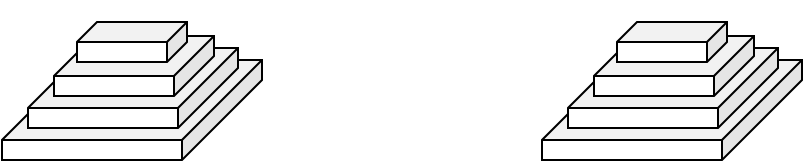 <mxfile version="21.6.1" type="device">
  <diagram name="第 1 页" id="-bf-NnvuHFj-9ZGMKgRk">
    <mxGraphModel dx="686" dy="396" grid="1" gridSize="10" guides="1" tooltips="1" connect="1" arrows="1" fold="1" page="1" pageScale="1" pageWidth="827" pageHeight="1169" math="0" shadow="0">
      <root>
        <mxCell id="0" />
        <mxCell id="1" parent="0" />
        <mxCell id="xyJJWNDSMZ139-4Sjr5y-16" value="" style="group" vertex="1" connectable="0" parent="1">
          <mxGeometry x="251" y="480" width="130" height="80" as="geometry" />
        </mxCell>
        <mxCell id="xyJJWNDSMZ139-4Sjr5y-17" value="" style="shape=cube;whiteSpace=wrap;html=1;boundedLbl=1;backgroundOutline=1;darkOpacity=0.05;darkOpacity2=0.1;size=40;rotation=0;shadow=0;flipH=1;" vertex="1" parent="xyJJWNDSMZ139-4Sjr5y-16">
          <mxGeometry x="-1" y="30" width="130" height="50" as="geometry" />
        </mxCell>
        <mxCell id="xyJJWNDSMZ139-4Sjr5y-18" value="" style="shape=cube;whiteSpace=wrap;html=1;boundedLbl=1;backgroundOutline=1;darkOpacity=0.05;darkOpacity2=0.1;size=30;rotation=0;shadow=0;flipH=1;" vertex="1" parent="xyJJWNDSMZ139-4Sjr5y-16">
          <mxGeometry x="12" y="24" width="105" height="40" as="geometry" />
        </mxCell>
        <mxCell id="xyJJWNDSMZ139-4Sjr5y-19" value="" style="shape=cube;whiteSpace=wrap;html=1;boundedLbl=1;backgroundOutline=1;darkOpacity=0.05;darkOpacity2=0.1;size=20;rotation=0;shadow=0;flipH=1;" vertex="1" parent="xyJJWNDSMZ139-4Sjr5y-16">
          <mxGeometry x="25" y="18" width="80" height="30" as="geometry" />
        </mxCell>
        <mxCell id="xyJJWNDSMZ139-4Sjr5y-20" value="" style="shape=cube;whiteSpace=wrap;html=1;boundedLbl=1;backgroundOutline=1;darkOpacity=0.05;darkOpacity2=0.1;size=10;rotation=0;shadow=0;flipH=1;" vertex="1" parent="xyJJWNDSMZ139-4Sjr5y-16">
          <mxGeometry x="36.5" y="11" width="55" height="20" as="geometry" />
        </mxCell>
        <mxCell id="xyJJWNDSMZ139-4Sjr5y-21" value="" style="group" vertex="1" connectable="0" parent="1">
          <mxGeometry x="521" y="480" width="130" height="80" as="geometry" />
        </mxCell>
        <mxCell id="xyJJWNDSMZ139-4Sjr5y-22" value="" style="shape=cube;whiteSpace=wrap;html=1;boundedLbl=1;backgroundOutline=1;darkOpacity=0.05;darkOpacity2=0.1;size=40;rotation=0;shadow=0;flipH=1;" vertex="1" parent="xyJJWNDSMZ139-4Sjr5y-21">
          <mxGeometry x="-1" y="30" width="130" height="50" as="geometry" />
        </mxCell>
        <mxCell id="xyJJWNDSMZ139-4Sjr5y-23" value="" style="shape=cube;whiteSpace=wrap;html=1;boundedLbl=1;backgroundOutline=1;darkOpacity=0.05;darkOpacity2=0.1;size=30;rotation=0;shadow=0;flipH=1;" vertex="1" parent="xyJJWNDSMZ139-4Sjr5y-21">
          <mxGeometry x="12" y="24" width="105" height="40" as="geometry" />
        </mxCell>
        <mxCell id="xyJJWNDSMZ139-4Sjr5y-24" value="" style="shape=cube;whiteSpace=wrap;html=1;boundedLbl=1;backgroundOutline=1;darkOpacity=0.05;darkOpacity2=0.1;size=20;rotation=0;shadow=0;flipH=1;" vertex="1" parent="xyJJWNDSMZ139-4Sjr5y-21">
          <mxGeometry x="25" y="18" width="80" height="30" as="geometry" />
        </mxCell>
        <mxCell id="xyJJWNDSMZ139-4Sjr5y-25" value="" style="shape=cube;whiteSpace=wrap;html=1;boundedLbl=1;backgroundOutline=1;darkOpacity=0.05;darkOpacity2=0.1;size=10;rotation=0;shadow=0;flipH=1;" vertex="1" parent="xyJJWNDSMZ139-4Sjr5y-21">
          <mxGeometry x="36.5" y="11" width="55" height="20" as="geometry" />
        </mxCell>
      </root>
    </mxGraphModel>
  </diagram>
</mxfile>
